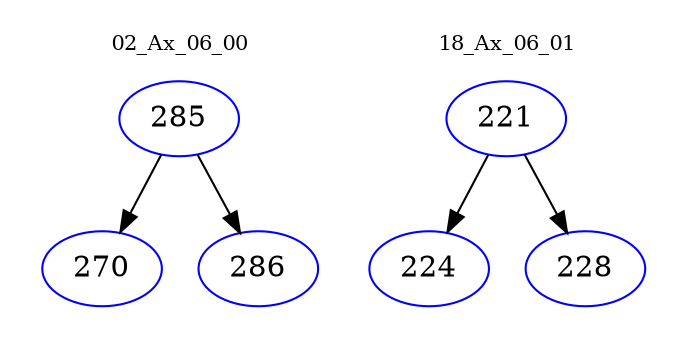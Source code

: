 digraph{
subgraph cluster_0 {
color = white
label = "02_Ax_06_00";
fontsize=10;
T0_285 [label="285", color="blue"]
T0_285 -> T0_270 [color="black"]
T0_270 [label="270", color="blue"]
T0_285 -> T0_286 [color="black"]
T0_286 [label="286", color="blue"]
}
subgraph cluster_1 {
color = white
label = "18_Ax_06_01";
fontsize=10;
T1_221 [label="221", color="blue"]
T1_221 -> T1_224 [color="black"]
T1_224 [label="224", color="blue"]
T1_221 -> T1_228 [color="black"]
T1_228 [label="228", color="blue"]
}
}
